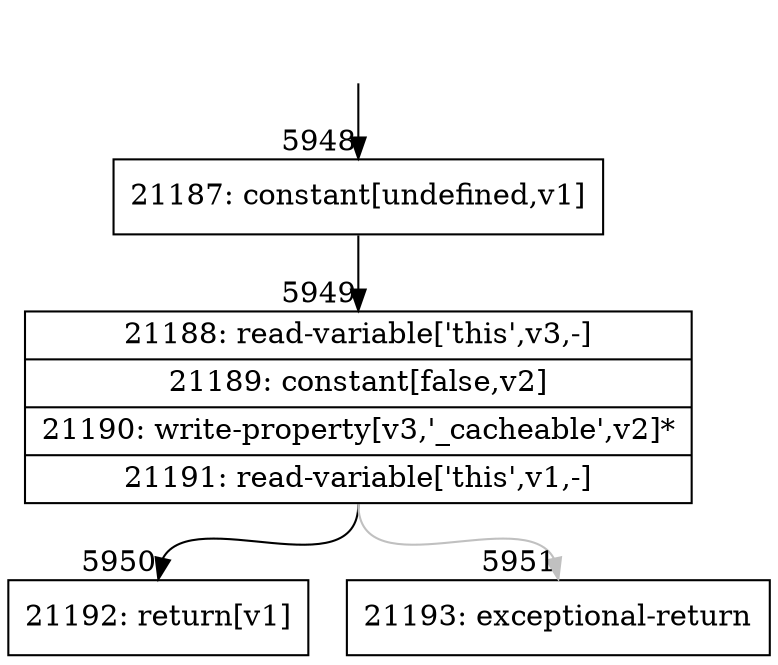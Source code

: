 digraph {
rankdir="TD"
BB_entry477[shape=none,label=""];
BB_entry477 -> BB5948 [tailport=s, headport=n, headlabel="    5948"]
BB5948 [shape=record label="{21187: constant[undefined,v1]}" ] 
BB5948 -> BB5949 [tailport=s, headport=n, headlabel="      5949"]
BB5949 [shape=record label="{21188: read-variable['this',v3,-]|21189: constant[false,v2]|21190: write-property[v3,'_cacheable',v2]*|21191: read-variable['this',v1,-]}" ] 
BB5949 -> BB5950 [tailport=s, headport=n, headlabel="      5950"]
BB5949 -> BB5951 [tailport=s, headport=n, color=gray, headlabel="      5951"]
BB5950 [shape=record label="{21192: return[v1]}" ] 
BB5951 [shape=record label="{21193: exceptional-return}" ] 
//#$~ 10755
}
